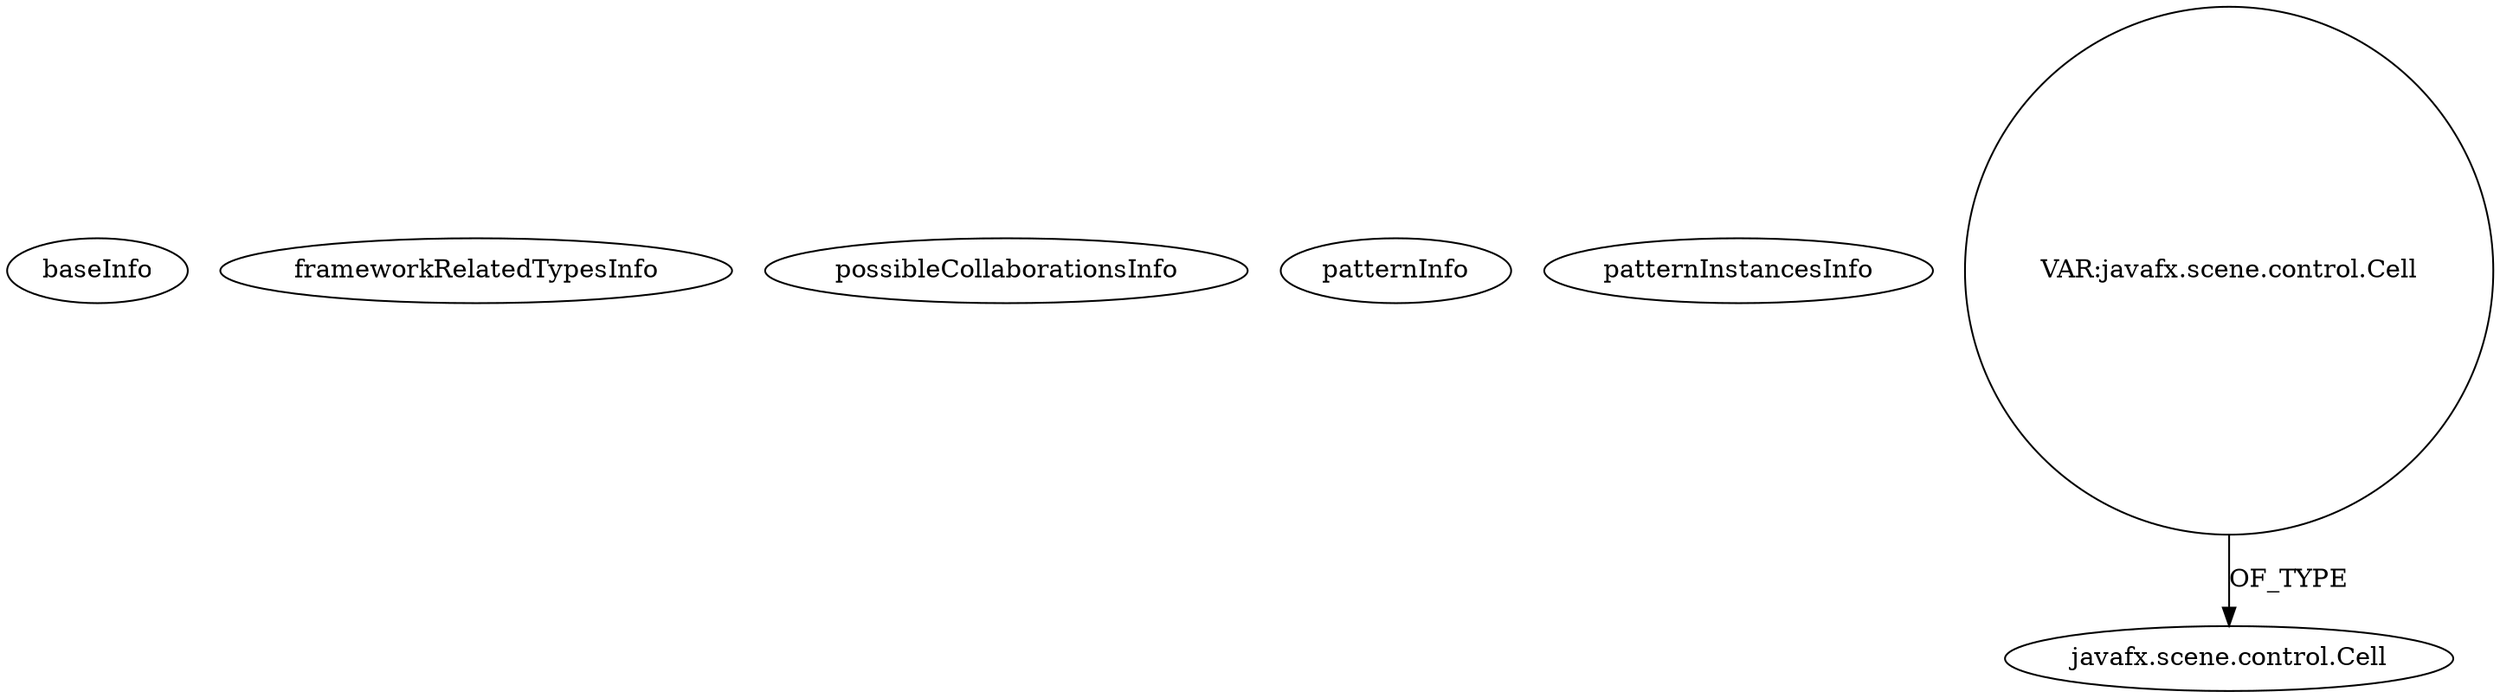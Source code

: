 digraph {
baseInfo[graphId=2119,category="pattern",isAnonymous=false,possibleRelation=false]
frameworkRelatedTypesInfo[]
possibleCollaborationsInfo[]
patternInfo[frequency=5.0,patternRootClient=null]
patternInstancesInfo[0="greenua14-TicTacToeClient~/greenua14-TicTacToeClient/TicTacToeClient-master/src/sample/Controllers/CreateOrConnectToGameController.java~CreateOrConnectToGameController~2811",1="tgregerson-lc3~/tgregerson-lc3/lc3-master/LC3Sim/src/lc3sim/ui/UIFXMain.java~javafx.util.Callback GetChangeHighlightedCellFactory()~4535",2="tgregerson-lc3~/tgregerson-lc3/lc3-master/LC3Sim/src/lc3sim/ui/UIFXMain.java~void InitMemory()~4529",3="sipadan2003-JFXTreeView201312~/sipadan2003-JFXTreeView201312/JFXTreeView201312-master/src/jfxtreeview/TreeCellGraph.java~TreeCellGraph~4189",4="tgregerson-lc3~/tgregerson-lc3/lc3-master/LC3Sim/src/lc3sim/ui/UIFXMain.java~UIFXMain~4520"]
24[label="javafx.scene.control.Cell",vertexType="FRAMEWORK_CLASS_TYPE",isFrameworkType=false]
36[label="VAR:javafx.scene.control.Cell",vertexType="VARIABLE_EXPRESION",isFrameworkType=false,shape=circle]
36->24[label="OF_TYPE"]
}
